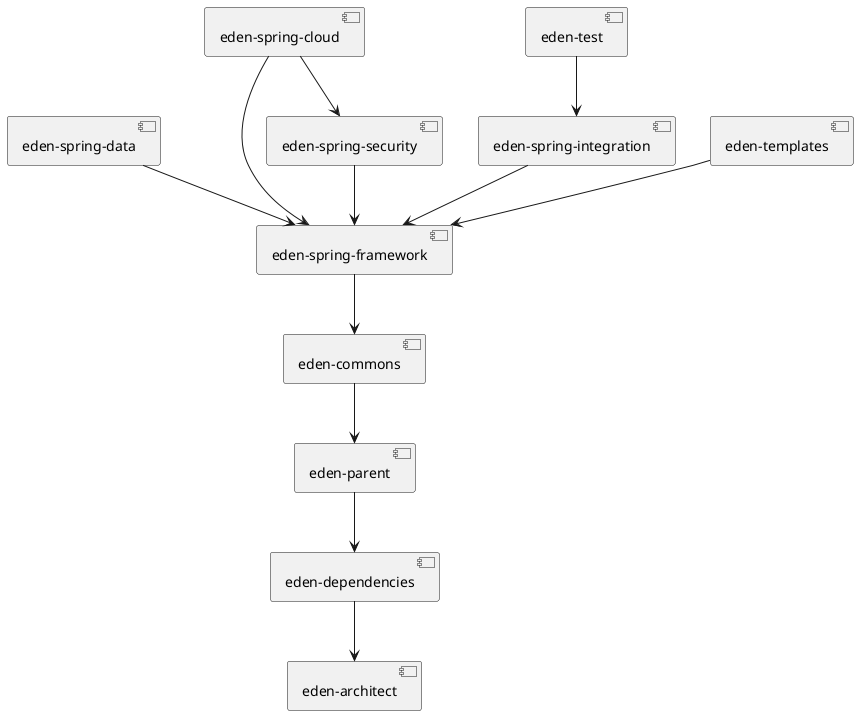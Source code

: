 @startuml
[eden-dependencies] --> [eden-architect]
[eden-parent] --> [eden-dependencies]
[eden-commons] --> [eden-parent]
[eden-spring-framework] --> [eden-commons]
[eden-spring-data] --> [eden-spring-framework]
[eden-spring-security] --> [eden-spring-framework]
[eden-spring-integration] --> [eden-spring-framework]
[eden-test] --> [eden-spring-integration]
[eden-spring-cloud] --> [eden-spring-framework]
[eden-spring-cloud] --> [eden-spring-security]
[eden-templates] --> [eden-spring-framework]
@enduml
